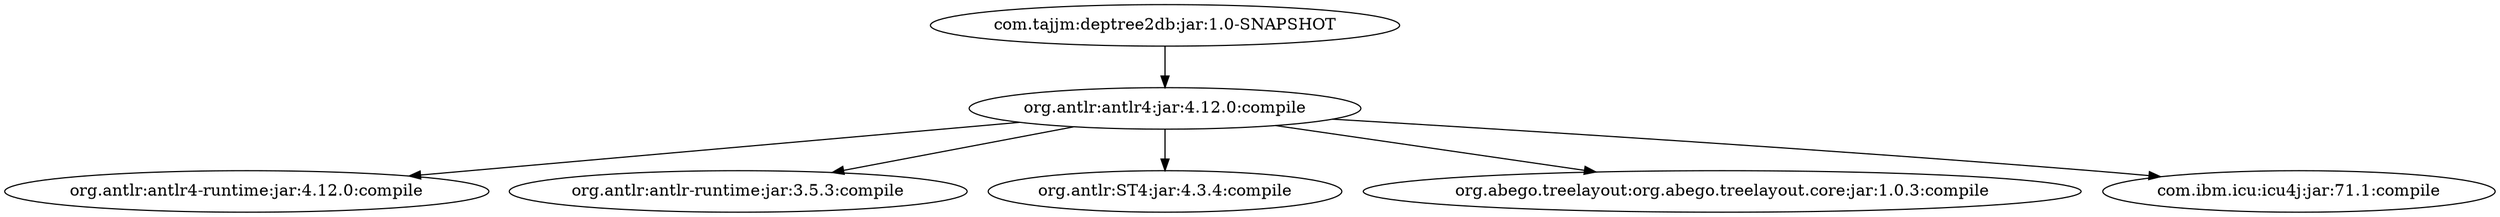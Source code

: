 digraph "com.tajjm:deptree2db:jar:1.0-SNAPSHOT" { 
	"com.tajjm:deptree2db:jar:1.0-SNAPSHOT" -> "org.antlr:antlr4:jar:4.12.0:compile" ; 
	"org.antlr:antlr4:jar:4.12.0:compile" -> "org.antlr:antlr4-runtime:jar:4.12.0:compile" ; 
	"org.antlr:antlr4:jar:4.12.0:compile" -> "org.antlr:antlr-runtime:jar:3.5.3:compile" ; 
	"org.antlr:antlr4:jar:4.12.0:compile" -> "org.antlr:ST4:jar:4.3.4:compile" ; 
	"org.antlr:antlr4:jar:4.12.0:compile" -> "org.abego.treelayout:org.abego.treelayout.core:jar:1.0.3:compile" ; 
	"org.antlr:antlr4:jar:4.12.0:compile" -> "com.ibm.icu:icu4j:jar:71.1:compile" ; 
 } 